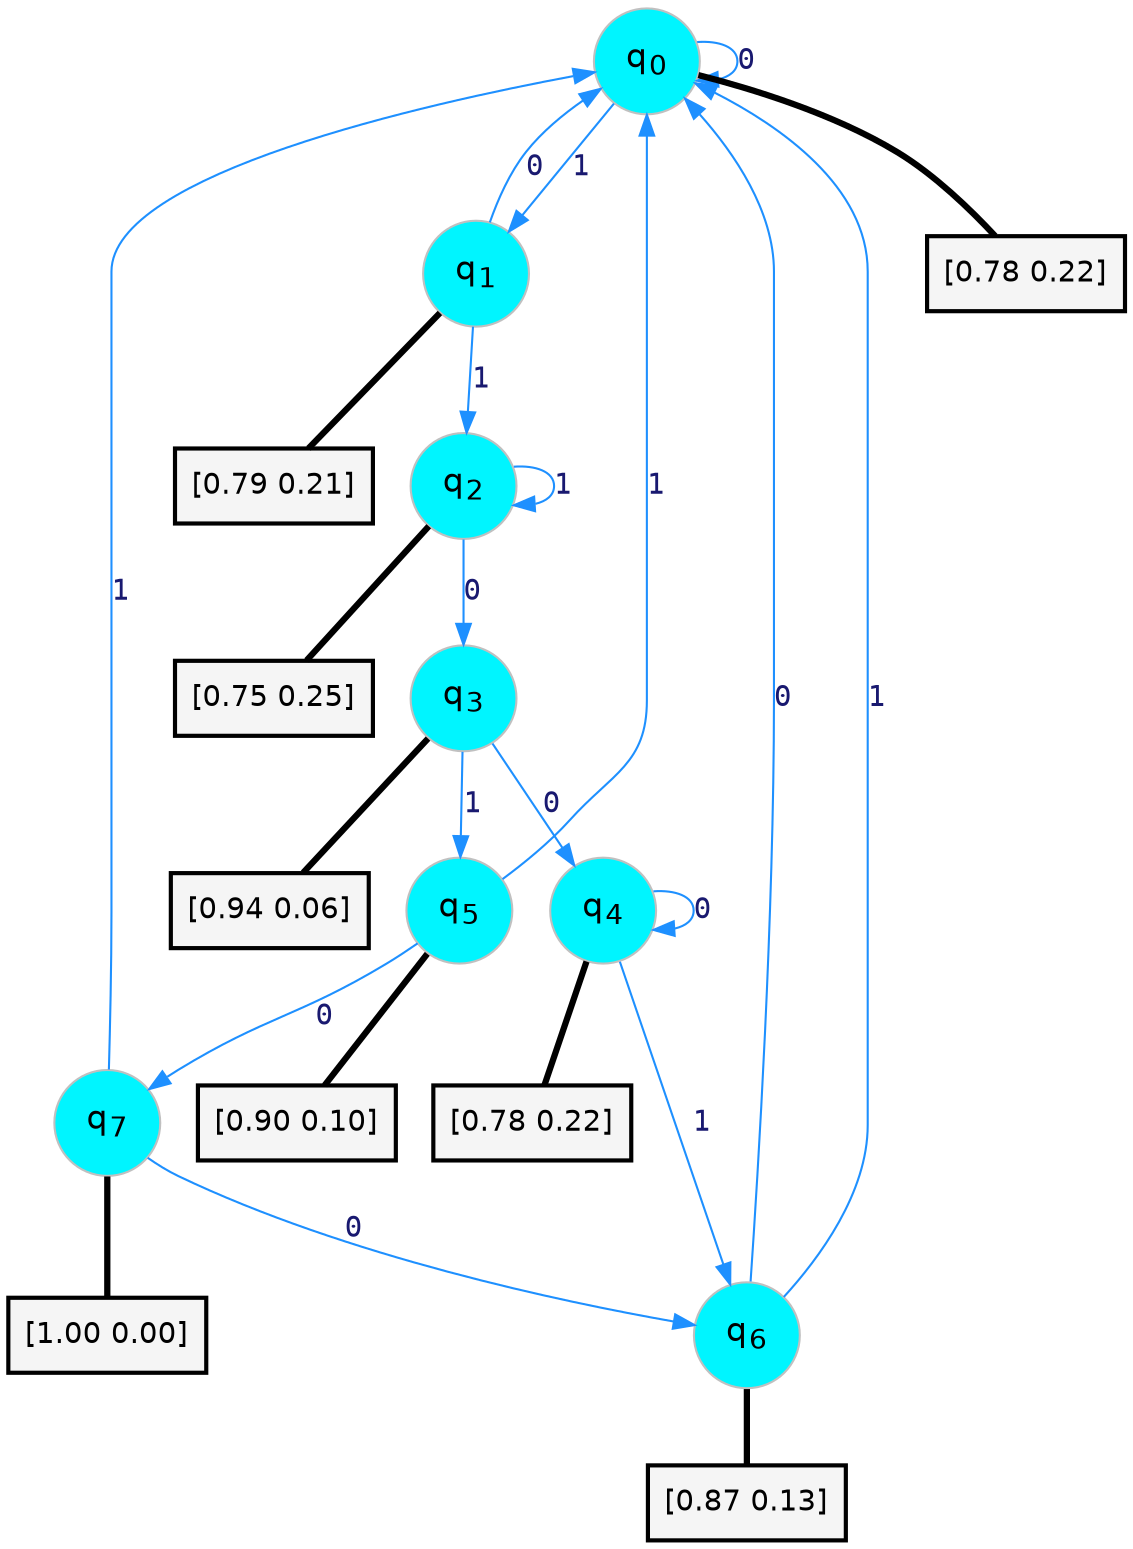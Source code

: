 digraph G {
graph [
bgcolor=transparent, dpi=300, rankdir=TD, size="40,25"];
node [
color=gray, fillcolor=turquoise1, fontcolor=black, fontname=Helvetica, fontsize=16, fontweight=bold, shape=circle, style=filled];
edge [
arrowsize=1, color=dodgerblue1, fontcolor=midnightblue, fontname=courier, fontweight=bold, penwidth=1, style=solid, weight=20];
0[label=<q<SUB>0</SUB>>];
1[label=<q<SUB>1</SUB>>];
2[label=<q<SUB>2</SUB>>];
3[label=<q<SUB>3</SUB>>];
4[label=<q<SUB>4</SUB>>];
5[label=<q<SUB>5</SUB>>];
6[label=<q<SUB>6</SUB>>];
7[label=<q<SUB>7</SUB>>];
8[label="[0.78 0.22]", shape=box,fontcolor=black, fontname=Helvetica, fontsize=14, penwidth=2, fillcolor=whitesmoke,color=black];
9[label="[0.79 0.21]", shape=box,fontcolor=black, fontname=Helvetica, fontsize=14, penwidth=2, fillcolor=whitesmoke,color=black];
10[label="[0.75 0.25]", shape=box,fontcolor=black, fontname=Helvetica, fontsize=14, penwidth=2, fillcolor=whitesmoke,color=black];
11[label="[0.94 0.06]", shape=box,fontcolor=black, fontname=Helvetica, fontsize=14, penwidth=2, fillcolor=whitesmoke,color=black];
12[label="[0.78 0.22]", shape=box,fontcolor=black, fontname=Helvetica, fontsize=14, penwidth=2, fillcolor=whitesmoke,color=black];
13[label="[0.90 0.10]", shape=box,fontcolor=black, fontname=Helvetica, fontsize=14, penwidth=2, fillcolor=whitesmoke,color=black];
14[label="[0.87 0.13]", shape=box,fontcolor=black, fontname=Helvetica, fontsize=14, penwidth=2, fillcolor=whitesmoke,color=black];
15[label="[1.00 0.00]", shape=box,fontcolor=black, fontname=Helvetica, fontsize=14, penwidth=2, fillcolor=whitesmoke,color=black];
0->0 [label=0];
0->1 [label=1];
0->8 [arrowhead=none, penwidth=3,color=black];
1->0 [label=0];
1->2 [label=1];
1->9 [arrowhead=none, penwidth=3,color=black];
2->3 [label=0];
2->2 [label=1];
2->10 [arrowhead=none, penwidth=3,color=black];
3->4 [label=0];
3->5 [label=1];
3->11 [arrowhead=none, penwidth=3,color=black];
4->4 [label=0];
4->6 [label=1];
4->12 [arrowhead=none, penwidth=3,color=black];
5->7 [label=0];
5->0 [label=1];
5->13 [arrowhead=none, penwidth=3,color=black];
6->0 [label=0];
6->0 [label=1];
6->14 [arrowhead=none, penwidth=3,color=black];
7->6 [label=0];
7->0 [label=1];
7->15 [arrowhead=none, penwidth=3,color=black];
}
